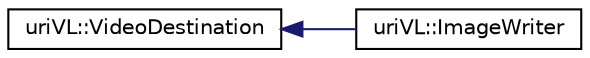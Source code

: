 digraph "Graphical Class Hierarchy"
{
  edge [fontname="Helvetica",fontsize="10",labelfontname="Helvetica",labelfontsize="10"];
  node [fontname="Helvetica",fontsize="10",shape=record];
  rankdir="LR";
  Node1 [label="uriVL::VideoDestination",height=0.2,width=0.4,color="black", fillcolor="white", style="filled",URL="$classuriVL_1_1VideoDestination.html",tooltip="Parent class for all objects that output raster image objects to files, videos, VTRs, etc. "];
  Node1 -> Node2 [dir="back",color="midnightblue",fontsize="10",style="solid",fontname="Helvetica"];
  Node2 [label="uriVL::ImageWriter",height=0.2,width=0.4,color="black", fillcolor="white", style="filled",URL="$classuriVL_1_1ImageWriter.html",tooltip="A simple/lame class that writes image objects to files. "];
}
